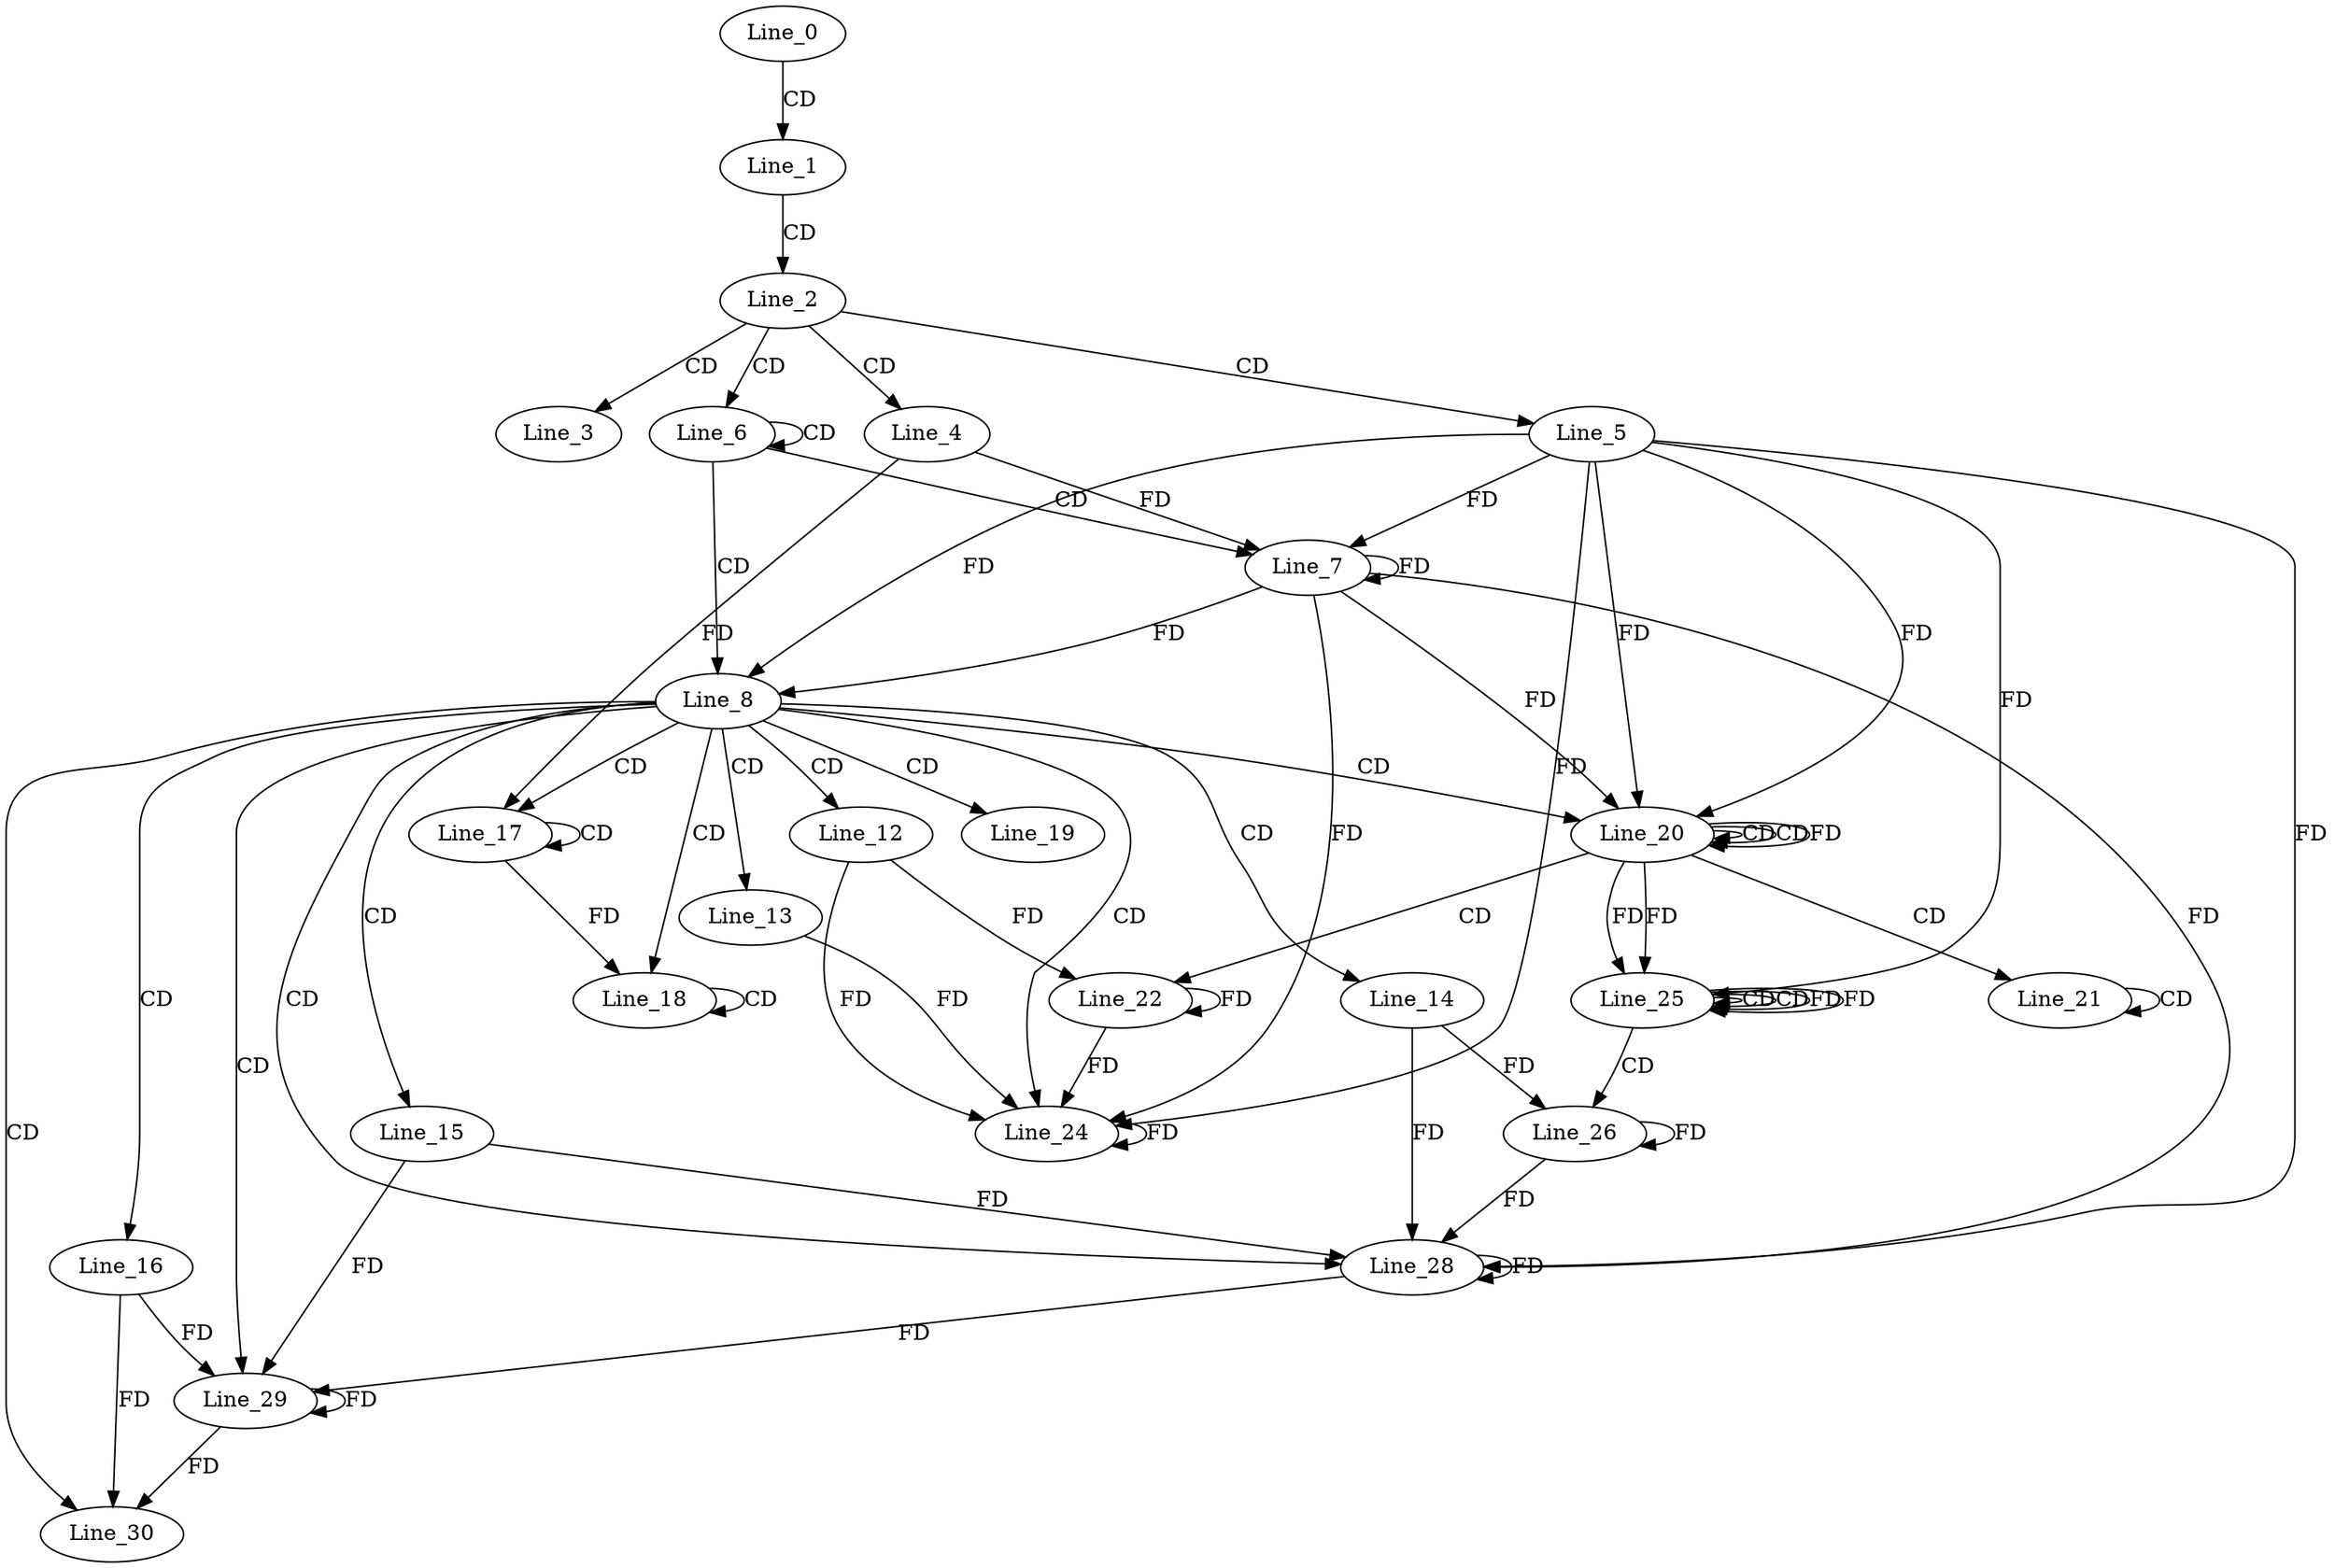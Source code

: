 digraph G {
  Line_0;
  Line_1;
  Line_2;
  Line_3;
  Line_4;
  Line_5;
  Line_6;
  Line_7;
  Line_7;
  Line_7;
  Line_8;
  Line_12;
  Line_13;
  Line_14;
  Line_15;
  Line_16;
  Line_17;
  Line_17;
  Line_18;
  Line_18;
  Line_19;
  Line_20;
  Line_20;
  Line_20;
  Line_21;
  Line_21;
  Line_22;
  Line_24;
  Line_25;
  Line_25;
  Line_25;
  Line_26;
  Line_28;
  Line_29;
  Line_29;
  Line_30;
  Line_0 -> Line_1 [ label="CD" ];
  Line_1 -> Line_2 [ label="CD" ];
  Line_2 -> Line_3 [ label="CD" ];
  Line_2 -> Line_4 [ label="CD" ];
  Line_2 -> Line_5 [ label="CD" ];
  Line_2 -> Line_6 [ label="CD" ];
  Line_6 -> Line_6 [ label="CD" ];
  Line_6 -> Line_7 [ label="CD" ];
  Line_7 -> Line_7 [ label="FD" ];
  Line_5 -> Line_7 [ label="FD" ];
  Line_4 -> Line_7 [ label="FD" ];
  Line_6 -> Line_8 [ label="CD" ];
  Line_7 -> Line_8 [ label="FD" ];
  Line_5 -> Line_8 [ label="FD" ];
  Line_8 -> Line_12 [ label="CD" ];
  Line_8 -> Line_13 [ label="CD" ];
  Line_8 -> Line_14 [ label="CD" ];
  Line_8 -> Line_15 [ label="CD" ];
  Line_8 -> Line_16 [ label="CD" ];
  Line_8 -> Line_17 [ label="CD" ];
  Line_17 -> Line_17 [ label="CD" ];
  Line_4 -> Line_17 [ label="FD" ];
  Line_8 -> Line_18 [ label="CD" ];
  Line_18 -> Line_18 [ label="CD" ];
  Line_17 -> Line_18 [ label="FD" ];
  Line_8 -> Line_19 [ label="CD" ];
  Line_8 -> Line_20 [ label="CD" ];
  Line_20 -> Line_20 [ label="CD" ];
  Line_5 -> Line_20 [ label="FD" ];
  Line_7 -> Line_20 [ label="FD" ];
  Line_20 -> Line_20 [ label="CD" ];
  Line_20 -> Line_20 [ label="FD" ];
  Line_5 -> Line_20 [ label="FD" ];
  Line_20 -> Line_21 [ label="CD" ];
  Line_21 -> Line_21 [ label="CD" ];
  Line_20 -> Line_22 [ label="CD" ];
  Line_22 -> Line_22 [ label="FD" ];
  Line_12 -> Line_22 [ label="FD" ];
  Line_8 -> Line_24 [ label="CD" ];
  Line_13 -> Line_24 [ label="FD" ];
  Line_24 -> Line_24 [ label="FD" ];
  Line_22 -> Line_24 [ label="FD" ];
  Line_12 -> Line_24 [ label="FD" ];
  Line_7 -> Line_24 [ label="FD" ];
  Line_5 -> Line_24 [ label="FD" ];
  Line_25 -> Line_25 [ label="CD" ];
  Line_20 -> Line_25 [ label="FD" ];
  Line_25 -> Line_25 [ label="CD" ];
  Line_25 -> Line_25 [ label="FD" ];
  Line_20 -> Line_25 [ label="FD" ];
  Line_5 -> Line_25 [ label="FD" ];
  Line_25 -> Line_26 [ label="CD" ];
  Line_26 -> Line_26 [ label="FD" ];
  Line_14 -> Line_26 [ label="FD" ];
  Line_8 -> Line_28 [ label="CD" ];
  Line_15 -> Line_28 [ label="FD" ];
  Line_28 -> Line_28 [ label="FD" ];
  Line_26 -> Line_28 [ label="FD" ];
  Line_14 -> Line_28 [ label="FD" ];
  Line_7 -> Line_28 [ label="FD" ];
  Line_5 -> Line_28 [ label="FD" ];
  Line_8 -> Line_29 [ label="CD" ];
  Line_16 -> Line_29 [ label="FD" ];
  Line_29 -> Line_29 [ label="FD" ];
  Line_15 -> Line_29 [ label="FD" ];
  Line_28 -> Line_29 [ label="FD" ];
  Line_8 -> Line_30 [ label="CD" ];
  Line_16 -> Line_30 [ label="FD" ];
  Line_29 -> Line_30 [ label="FD" ];
  Line_25 -> Line_25 [ label="FD" ];
}
